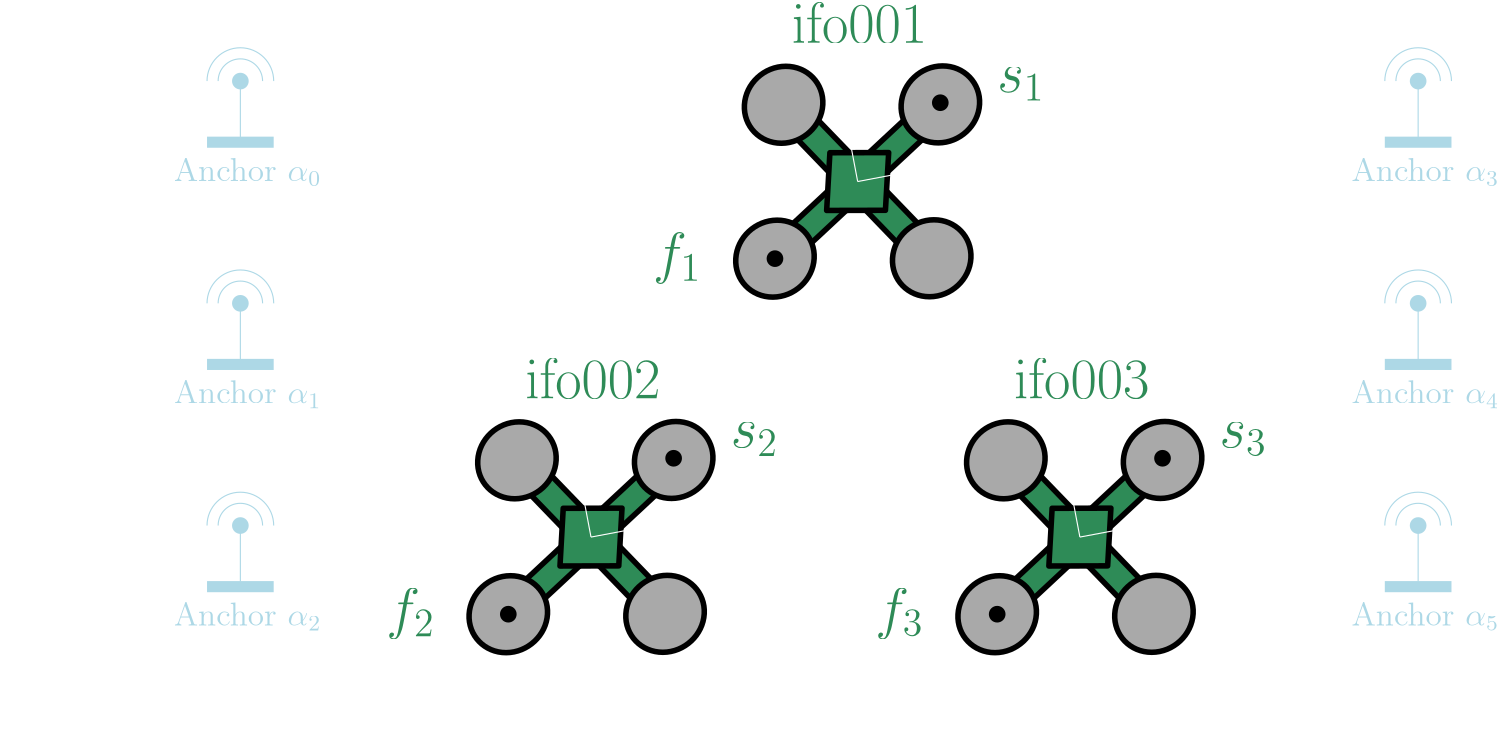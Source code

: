 <?xml version="1.0"?>
<!DOCTYPE ipe SYSTEM "ipe.dtd">
<ipe version="70218" creator="Ipe 7.2.24">
<info created="D:20210103225204" modified="D:20241107211038"/>
<preamble>\usepackage{amssymb}</preamble>
<ipestyle name="basic">
<symbol name="arrow/arc(spx)">
<path stroke="sym-stroke" fill="sym-stroke" pen="sym-pen">
0 0 m
-1 0.333 l
-1 -0.333 l
h
</path>
</symbol>
<symbol name="arrow/farc(spx)">
<path stroke="sym-stroke" fill="white" pen="sym-pen">
0 0 m
-1 0.333 l
-1 -0.333 l
h
</path>
</symbol>
<symbol name="arrow/ptarc(spx)">
<path stroke="sym-stroke" fill="sym-stroke" pen="sym-pen">
0 0 m
-1 0.333 l
-0.8 0 l
-1 -0.333 l
h
</path>
</symbol>
<symbol name="arrow/fptarc(spx)">
<path stroke="sym-stroke" fill="white" pen="sym-pen">
0 0 m
-1 0.333 l
-0.8 0 l
-1 -0.333 l
h
</path>
</symbol>
<symbol name="mark/circle(sx)" transformations="translations">
<path fill="sym-stroke">
0.6 0 0 0.6 0 0 e
0.4 0 0 0.4 0 0 e
</path>
</symbol>
<symbol name="mark/disk(sx)" transformations="translations">
<path fill="sym-stroke">
0.6 0 0 0.6 0 0 e
</path>
</symbol>
<symbol name="mark/fdisk(sfx)" transformations="translations">
<group>
<path fill="sym-fill">
0.5 0 0 0.5 0 0 e
</path>
<path fill="sym-stroke" fillrule="eofill">
0.6 0 0 0.6 0 0 e
0.4 0 0 0.4 0 0 e
</path>
</group>
</symbol>
<symbol name="mark/box(sx)" transformations="translations">
<path fill="sym-stroke" fillrule="eofill">
-0.6 -0.6 m
0.6 -0.6 l
0.6 0.6 l
-0.6 0.6 l
h
-0.4 -0.4 m
0.4 -0.4 l
0.4 0.4 l
-0.4 0.4 l
h
</path>
</symbol>
<symbol name="mark/square(sx)" transformations="translations">
<path fill="sym-stroke">
-0.6 -0.6 m
0.6 -0.6 l
0.6 0.6 l
-0.6 0.6 l
h
</path>
</symbol>
<symbol name="mark/fsquare(sfx)" transformations="translations">
<group>
<path fill="sym-fill">
-0.5 -0.5 m
0.5 -0.5 l
0.5 0.5 l
-0.5 0.5 l
h
</path>
<path fill="sym-stroke" fillrule="eofill">
-0.6 -0.6 m
0.6 -0.6 l
0.6 0.6 l
-0.6 0.6 l
h
-0.4 -0.4 m
0.4 -0.4 l
0.4 0.4 l
-0.4 0.4 l
h
</path>
</group>
</symbol>
<symbol name="mark/cross(sx)" transformations="translations">
<group>
<path fill="sym-stroke">
-0.43 -0.57 m
0.57 0.43 l
0.43 0.57 l
-0.57 -0.43 l
h
</path>
<path fill="sym-stroke">
-0.43 0.57 m
0.57 -0.43 l
0.43 -0.57 l
-0.57 0.43 l
h
</path>
</group>
</symbol>
<symbol name="arrow/fnormal(spx)">
<path stroke="sym-stroke" fill="white" pen="sym-pen">
0 0 m
-1 0.333 l
-1 -0.333 l
h
</path>
</symbol>
<symbol name="arrow/pointed(spx)">
<path stroke="sym-stroke" fill="sym-stroke" pen="sym-pen">
0 0 m
-1 0.333 l
-0.8 0 l
-1 -0.333 l
h
</path>
</symbol>
<symbol name="arrow/fpointed(spx)">
<path stroke="sym-stroke" fill="white" pen="sym-pen">
0 0 m
-1 0.333 l
-0.8 0 l
-1 -0.333 l
h
</path>
</symbol>
<symbol name="arrow/linear(spx)">
<path stroke="sym-stroke" pen="sym-pen">
-1 0.333 m
0 0 l
-1 -0.333 l
</path>
</symbol>
<symbol name="arrow/fdouble(spx)">
<path stroke="sym-stroke" fill="white" pen="sym-pen">
0 0 m
-1 0.333 l
-1 -0.333 l
h
-1 0 m
-2 0.333 l
-2 -0.333 l
h
</path>
</symbol>
<symbol name="arrow/double(spx)">
<path stroke="sym-stroke" fill="sym-stroke" pen="sym-pen">
0 0 m
-1 0.333 l
-1 -0.333 l
h
-1 0 m
-2 0.333 l
-2 -0.333 l
h
</path>
</symbol>
<anglesize name="22.5 deg" value="22.5"/>
<anglesize name="30 deg" value="30"/>
<anglesize name="45 deg" value="45"/>
<anglesize name="60 deg" value="60"/>
<anglesize name="90 deg" value="90"/>
<arrowsize name="large" value="10"/>
<arrowsize name="small" value="5"/>
<arrowsize name="tiny" value="3"/>
<color name="blue" value="0 0 1"/>
<color name="brown" value="0.647 0.165 0.165"/>
<color name="darkblue" value="0 0 0.545"/>
<color name="darkcyan" value="0 0.545 0.545"/>
<color name="darkgray" value="0.663"/>
<color name="darkgreen" value="0 0.392 0"/>
<color name="darkmagenta" value="0.545 0 0.545"/>
<color name="darkorange" value="1 0.549 0"/>
<color name="darkred" value="0.545 0 0"/>
<color name="gold" value="1 0.843 0"/>
<color name="gray" value="0.745"/>
<color name="green" value="0 1 0"/>
<color name="lightblue" value="0.678 0.847 0.902"/>
<color name="lightcyan" value="0.878 1 1"/>
<color name="lightgray" value="0.827"/>
<color name="lightgreen" value="0.565 0.933 0.565"/>
<color name="lightyellow" value="1 1 0.878"/>
<color name="navy" value="0 0 0.502"/>
<color name="orange" value="1 0.647 0"/>
<color name="pink" value="1 0.753 0.796"/>
<color name="purple" value="0.627 0.125 0.941"/>
<color name="red" value="1 0 0"/>
<color name="seagreen" value="0.18 0.545 0.341"/>
<color name="turquoise" value="0.251 0.878 0.816"/>
<color name="violet" value="0.933 0.51 0.933"/>
<color name="yellow" value="1 1 0"/>
<dashstyle name="dash dot dotted" value="[4 2 1 2 1 2] 0"/>
<dashstyle name="dash dotted" value="[4 2 1 2] 0"/>
<dashstyle name="dashed" value="[4] 0"/>
<dashstyle name="dotted" value="[1 3] 0"/>
<gridsize name="10 pts (~3.5 mm)" value="10"/>
<gridsize name="14 pts (~5 mm)" value="14"/>
<gridsize name="16 pts (~6 mm)" value="16"/>
<gridsize name="20 pts (~7 mm)" value="20"/>
<gridsize name="28 pts (~10 mm)" value="28"/>
<gridsize name="32 pts (~12 mm)" value="32"/>
<gridsize name="4 pts" value="4"/>
<gridsize name="56 pts (~20 mm)" value="56"/>
<gridsize name="8 pts (~3 mm)" value="8"/>
<opacity name="10%" value="0.1"/>
<opacity name="30%" value="0.3"/>
<opacity name="50%" value="0.5"/>
<opacity name="75%" value="0.75"/>
<pen name="fat" value="1.2"/>
<pen name="heavier" value="0.8"/>
<pen name="ultrafat" value="2"/>
<symbolsize name="large" value="5"/>
<symbolsize name="small" value="2"/>
<symbolsize name="tiny" value="1.1"/>
<textsize name="Huge" value="\Huge"/>
<textsize name="LARGE" value="\LARGE"/>
<textsize name="Large" value="\Large"/>
<textsize name="footnote" value="\footnotesize"/>
<textsize name="huge" value="\huge"/>
<textsize name="large" value="\large"/>
<textsize name="small" value="\small"/>
<textsize name="tiny" value="\tiny"/>
<textstyle name="center" begin="\begin{center}" end="\end{center}"/>
<textstyle name="item" begin="\begin{itemize}\item{}" end="\end{itemize}"/>
<textstyle name="itemize" begin="\begin{itemize}" end="\end{itemize}"/>
<tiling name="falling" angle="-60" step="4" width="1"/>
<tiling name="rising" angle="30" step="4" width="1"/>
</ipestyle>
<page>
<layer name="alpha"/>
<view layers="alpha" active="alpha"/>
<text layer="alpha" matrix="1 0 0 1 214.526 161.844" transformations="translations" pos="112 608" stroke="seagreen" type="label" width="48.761" height="14.349" depth="0" valign="baseline" size="huge">ifo001</text>
<path matrix="-0.440864 -0.00105219 -0.0243096 -0.432755 491.977 983.264" stroke="black" fill="seagreen" pen="ultrafat">
280 600 m
216 664 l
232 680 l
296 616 l
h
</path>
<path matrix="-0.440864 -0.00105219 -0.0243096 -0.432755 491.977 983.264" stroke="black" fill="seagreen" pen="ultrafat">
296 600 m
280 616 l
344 680 l
360 664 l
h
</path>
<path matrix="-0.440864 -0.00105219 -0.0243096 -0.432755 491.977 983.264" stroke="black" fill="seagreen" pen="ultrafat">
280 600 m
296 616 l
360 552 l
344 536 l
h
</path>
<path matrix="-0.440864 -0.00105219 -0.0243096 -0.432755 491.977 983.264" stroke="black" fill="seagreen" pen="ultrafat">
232 536 m
216 552 l
280 616 l
296 600 l
h
</path>
<path matrix="-0.440864 -0.00105219 -0.0243096 -0.432755 491.977 983.264" stroke="black" fill="seagreen" pen="ultrafat">
264 584 m
264 632 l
312 632 l
312 584 l
h
</path>
<path matrix="-0.440864 -0.00105219 -0.0243096 -0.432755 491.977 983.264" stroke="black" fill="darkgray" pen="ultrafat">
32 0 0 32 224 672 e
</path>
<path matrix="-0.440864 -0.00105219 -0.0243096 -0.432755 491.977 983.264" stroke="black" fill="darkgray" pen="ultrafat">
32 0 0 32 352 672 e
</path>
<path matrix="-0.440864 -0.00105219 -0.0243096 -0.432755 491.977 983.264" stroke="black" fill="darkgray" pen="ultrafat">
32 0 0 32 352 544 e
</path>
<path matrix="-0.440864 -0.00105219 -0.0243096 -0.432755 491.977 983.264" stroke="black" fill="darkgray" pen="ultrafat">
32 0 0 32 224 544 e
</path>
<use matrix="0.728077 0.685495 -0.685495 0.728077 466.403 10.5489" name="mark/disk(sx)" pos="360.927 596.253" size="large" stroke="black"/>
<text matrix="0.728077 0.685495 -0.685495 0.728077 648.441 70.4967" transformations="translations" pos="152 704" stroke="seagreen" type="label" width="17.494" height="14.347" depth="4.02" valign="baseline" size="huge" style="math">f_1</text>
<use matrix="0.728077 0.685495 -0.685495 0.728077 525.921 66.6832" name="mark/disk(sx)" pos="360.927 596.253" size="large" stroke="black"/>
<text matrix="0.728077 0.685495 -0.685495 0.728077 772.441 135.396" transformations="translations" pos="152 704" stroke="seagreen" type="label" width="17.052" height="8.896" depth="3.1" valign="baseline" size="huge" style="math">s_1</text>
<path matrix="1 0 0 1 -84 -8" stroke="white" arrow="normal/normal">
128 544 m
128 576 l
</path>
<path matrix="1 0 0 1 -84 -8" stroke="white" arrow="normal/normal">
128 544 m
160 544 l
</path>
<text matrix="1 0 0 1 -57.589 -2.21" transformations="translations" pos="128 524" stroke="white" type="label" width="13.589" height="8.173" depth="1.79" valign="baseline" size="large" style="math">\mathcal{F}_a</text>
<path matrix="0.9826 0.185736 -0.185736 0.9826 325.496 161.538" stroke="white" arrow="normal/normal">
128 544 m
128 576 l
</path>
<path matrix="0.9826 0.185736 -0.185736 0.9826 325.496 161.538" stroke="white" arrow="normal/normal">
128 544 m
160 544 l
</path>
<text matrix="0.9826 0.185736 -0.185736 0.9826 350.372 172.132" transformations="translations" pos="128 524" stroke="white" type="label" width="13.325" height="8.173" depth="1.79" valign="baseline" size="large" style="math">\mathcal{F}_1</text>
<path matrix="1 0 0 1 -84 -8" stroke="white" arrow="normal/normal">
128 544 m
128 576 l
</path>
<path matrix="1 0 0 1 -84 -8" stroke="white" arrow="normal/normal">
128 544 m
160 544 l
</path>
<text matrix="1 0 0 1 -57.589 -2.21" transformations="translations" pos="128 524" stroke="white" type="label" width="13.589" height="8.173" depth="1.79" valign="baseline" size="large" style="math">\mathcal{F}_a</text>
<path matrix="0.75 0 0 0.5 68 368" fill="lightblue">
64 736 m
64 728 l
96 728 l
96 736 l
h
</path>
<path matrix="1 0 0 0.625 48 276" stroke="lightblue">
80 736 m
80 768 l
80 768 l
80 736 l
h
</path>
<use matrix="0.728077 0.685495 -0.685495 0.728077 273.946 74.4667" name="mark/disk(sx)" pos="360.927 596.253" size="large" stroke="lightblue"/>
<path matrix="1 0 0 1 48 -12" stroke="lightblue">
72 768 m
8 0 0 -8 80 768 88 768 a
</path>
<path matrix="1 0 0 1 48 -12" stroke="lightblue">
68 768 m
12 0 0 -12 80 768 92 768 a
</path>
<text matrix="1 0 0 1 40 0" transformations="translations" pos="64 720" stroke="lightblue" type="label" width="53.145" height="8.305" depth="1.79" valign="baseline" size="large">Anchor $\alpha_0$</text>
<path matrix="0.75 0 0 0.5 68 288" fill="lightblue">
64 736 m
64 728 l
96 728 l
96 736 l
h
</path>
<path matrix="1 0 0 0.625 48 196" stroke="lightblue">
80 736 m
80 768 l
80 768 l
80 736 l
h
</path>
<use matrix="0.728077 0.685495 -0.685495 0.728077 273.946 -5.5333" name="mark/disk(sx)" pos="360.927 596.253" size="large" stroke="lightblue"/>
<path matrix="1 0 0 1 48 -92" stroke="lightblue">
72 768 m
8 0 0 -8 80 768 88 768 a
</path>
<path matrix="1 0 0 1 48 -92" stroke="lightblue">
68 768 m
12 0 0 -12 80 768 92 768 a
</path>
<text matrix="1 0 0 1 40 -80" transformations="translations" pos="64 720" stroke="lightblue" type="label" width="53.145" height="8.305" depth="1.79" valign="baseline" size="large">Anchor $\alpha_1$</text>
<path matrix="0.75 0 0 0.5 68 208" fill="lightblue">
64 736 m
64 728 l
96 728 l
96 736 l
h
</path>
<path matrix="1 0 0 0.625 48 116" stroke="lightblue">
80 736 m
80 768 l
80 768 l
80 736 l
h
</path>
<use matrix="0.728077 0.685495 -0.685495 0.728077 273.946 -85.5333" name="mark/disk(sx)" pos="360.927 596.253" size="large" stroke="lightblue"/>
<path matrix="1 0 0 1 48 -172" stroke="lightblue">
72 768 m
8 0 0 -8 80 768 88 768 a
</path>
<path matrix="1 0 0 1 48 -172" stroke="lightblue">
68 768 m
12 0 0 -12 80 768 92 768 a
</path>
<text matrix="1 0 0 1 40 -160" transformations="translations" pos="64 720" stroke="lightblue" type="label" width="53.145" height="8.305" depth="1.79" valign="baseline" size="large">Anchor $\alpha_2$</text>
<path matrix="0.75 0 0 0.5 492 368" fill="lightblue">
64 736 m
64 728 l
96 728 l
96 736 l
h
</path>
<path matrix="1 0 0 0.625 472 276" stroke="lightblue">
80 736 m
80 768 l
80 768 l
80 736 l
h
</path>
<use matrix="0.728077 0.685495 -0.685495 0.728077 697.946 74.4667" name="mark/disk(sx)" pos="360.927 596.253" size="large" stroke="lightblue"/>
<path matrix="1 0 0 1 472 -12" stroke="lightblue">
72 768 m
8 0 0 -8 80 768 88 768 a
</path>
<path matrix="1 0 0 1 472 -12" stroke="lightblue">
68 768 m
12 0 0 -12 80 768 92 768 a
</path>
<text matrix="1 0 0 1 464 0" transformations="translations" pos="64 720" stroke="lightblue" type="label" width="53.145" height="8.305" depth="1.79" valign="baseline" size="large">Anchor $\alpha_3$</text>
<path matrix="0.75 0 0 0.5 492 288" fill="lightblue">
64 736 m
64 728 l
96 728 l
96 736 l
h
</path>
<path matrix="1 0 0 0.625 472 196" stroke="lightblue">
80 736 m
80 768 l
80 768 l
80 736 l
h
</path>
<use matrix="0.728077 0.685495 -0.685495 0.728077 697.946 -5.5333" name="mark/disk(sx)" pos="360.927 596.253" size="large" stroke="lightblue"/>
<path matrix="1 0 0 1 472 -92" stroke="lightblue">
72 768 m
8 0 0 -8 80 768 88 768 a
</path>
<path matrix="1 0 0 1 472 -92" stroke="lightblue">
68 768 m
12 0 0 -12 80 768 92 768 a
</path>
<text matrix="1 0 0 1 464 -80" transformations="translations" pos="64 720" stroke="lightblue" type="label" width="53.145" height="8.305" depth="1.79" valign="baseline" size="large">Anchor $\alpha_4$</text>
<path matrix="0.75 0 0 0.5 492 208" fill="lightblue">
64 736 m
64 728 l
96 728 l
96 736 l
h
</path>
<path matrix="1 0 0 0.625 472 116" stroke="lightblue">
80 736 m
80 768 l
80 768 l
80 736 l
h
</path>
<use matrix="0.728077 0.685495 -0.685495 0.728077 697.946 -85.5333" name="mark/disk(sx)" pos="360.927 596.253" size="large" stroke="lightblue"/>
<path matrix="1 0 0 1 472 -172" stroke="lightblue">
72 768 m
8 0 0 -8 80 768 88 768 a
</path>
<path matrix="1 0 0 1 472 -172" stroke="lightblue">
68 768 m
12 0 0 -12 80 768 92 768 a
</path>
<text matrix="1 0 0 1 464 -160" transformations="translations" pos="64 720" stroke="lightblue" type="label" width="53.145" height="8.305" depth="1.79" valign="baseline" size="large">Anchor $\alpha_5$</text>
<text matrix="1 0 0 1 118.526 33.8442" transformations="translations" pos="112 608" stroke="seagreen" type="label" width="48.761" height="14.349" depth="0" valign="baseline" size="huge">ifo002</text>
<path matrix="-0.440864 -0.00105219 -0.0243096 -0.432755 395.977 855.264" stroke="black" fill="seagreen" pen="ultrafat">
280 600 m
216 664 l
232 680 l
296 616 l
h
</path>
<path matrix="-0.440864 -0.00105219 -0.0243096 -0.432755 395.977 855.264" stroke="black" fill="seagreen" pen="ultrafat">
296 600 m
280 616 l
344 680 l
360 664 l
h
</path>
<path matrix="-0.440864 -0.00105219 -0.0243096 -0.432755 395.977 855.264" stroke="black" fill="seagreen" pen="ultrafat">
280 600 m
296 616 l
360 552 l
344 536 l
h
</path>
<path matrix="-0.440864 -0.00105219 -0.0243096 -0.432755 395.977 855.264" stroke="black" fill="seagreen" pen="ultrafat">
232 536 m
216 552 l
280 616 l
296 600 l
h
</path>
<path matrix="-0.440864 -0.00105219 -0.0243096 -0.432755 395.977 855.264" stroke="black" fill="seagreen" pen="ultrafat">
264 584 m
264 632 l
312 632 l
312 584 l
h
</path>
<path matrix="-0.440864 -0.00105219 -0.0243096 -0.432755 395.977 855.264" stroke="black" fill="darkgray" pen="ultrafat">
32 0 0 32 224 672 e
</path>
<path matrix="-0.440864 -0.00105219 -0.0243096 -0.432755 395.977 855.264" stroke="black" fill="darkgray" pen="ultrafat">
32 0 0 32 352 672 e
</path>
<path matrix="-0.440864 -0.00105219 -0.0243096 -0.432755 395.977 855.264" stroke="black" fill="darkgray" pen="ultrafat">
32 0 0 32 352 544 e
</path>
<path matrix="-0.440864 -0.00105219 -0.0243096 -0.432755 395.977 855.264" stroke="black" fill="darkgray" pen="ultrafat">
32 0 0 32 224 544 e
</path>
<use matrix="0.728077 0.685495 -0.685495 0.728077 370.403 -117.451" name="mark/disk(sx)" pos="360.927 596.253" size="large" stroke="black"/>
<text matrix="0.728077 0.685495 -0.685495 0.728077 552.441 -57.5033" transformations="translations" pos="152 704" stroke="seagreen" type="label" width="17.494" height="14.347" depth="4.02" valign="baseline" size="huge" style="math">f_2</text>
<use matrix="0.728077 0.685495 -0.685495 0.728077 429.921 -61.3168" name="mark/disk(sx)" pos="360.927 596.253" size="large" stroke="black"/>
<text matrix="0.728077 0.685495 -0.685495 0.728077 676.441 7.39621" transformations="translations" pos="152 704" stroke="seagreen" type="label" width="17.052" height="8.896" depth="3.1" valign="baseline" size="huge" style="math">s_2</text>
<path matrix="0.9826 0.185736 -0.185736 0.9826 229.496 33.5377" stroke="white" arrow="normal/normal">
128 544 m
128 576 l
</path>
<path matrix="0.9826 0.185736 -0.185736 0.9826 229.496 33.5377" stroke="white" arrow="normal/normal">
128 544 m
160 544 l
</path>
<text matrix="0.9826 0.185736 -0.185736 0.9826 254.372 44.1322" transformations="translations" pos="128 524" stroke="white" type="label" width="13.325" height="8.173" depth="1.79" valign="baseline" size="large" style="math">\mathcal{F}_2</text>
<text matrix="1 0 0 1 294.526 33.8442" transformations="translations" pos="112 608" stroke="seagreen" type="label" width="48.761" height="14.349" depth="0" valign="baseline" size="huge">ifo003</text>
<path matrix="-0.440864 -0.00105219 -0.0243096 -0.432755 571.977 855.264" stroke="black" fill="seagreen" pen="ultrafat">
280 600 m
216 664 l
232 680 l
296 616 l
h
</path>
<path matrix="-0.440864 -0.00105219 -0.0243096 -0.432755 571.977 855.264" stroke="black" fill="seagreen" pen="ultrafat">
296 600 m
280 616 l
344 680 l
360 664 l
h
</path>
<path matrix="-0.440864 -0.00105219 -0.0243096 -0.432755 571.977 855.264" stroke="black" fill="seagreen" pen="ultrafat">
280 600 m
296 616 l
360 552 l
344 536 l
h
</path>
<path matrix="-0.440864 -0.00105219 -0.0243096 -0.432755 571.977 855.264" stroke="black" fill="seagreen" pen="ultrafat">
232 536 m
216 552 l
280 616 l
296 600 l
h
</path>
<path matrix="-0.440864 -0.00105219 -0.0243096 -0.432755 571.977 855.264" stroke="black" fill="seagreen" pen="ultrafat">
264 584 m
264 632 l
312 632 l
312 584 l
h
</path>
<path matrix="-0.440864 -0.00105219 -0.0243096 -0.432755 571.977 855.264" stroke="black" fill="darkgray" pen="ultrafat">
32 0 0 32 224 672 e
</path>
<path matrix="-0.440864 -0.00105219 -0.0243096 -0.432755 571.977 855.264" stroke="black" fill="darkgray" pen="ultrafat">
32 0 0 32 352 672 e
</path>
<path matrix="-0.440864 -0.00105219 -0.0243096 -0.432755 571.977 855.264" stroke="black" fill="darkgray" pen="ultrafat">
32 0 0 32 352 544 e
</path>
<path matrix="-0.440864 -0.00105219 -0.0243096 -0.432755 571.977 855.264" stroke="black" fill="darkgray" pen="ultrafat">
32 0 0 32 224 544 e
</path>
<use matrix="0.728077 0.685495 -0.685495 0.728077 546.403 -117.451" name="mark/disk(sx)" pos="360.927 596.253" size="large" stroke="black"/>
<text matrix="0.728077 0.685495 -0.685495 0.728077 728.441 -57.5033" transformations="translations" pos="152 704" stroke="seagreen" type="label" width="17.494" height="14.347" depth="4.02" valign="baseline" size="huge" style="math">f_3</text>
<use matrix="0.728077 0.685495 -0.685495 0.728077 605.921 -61.3168" name="mark/disk(sx)" pos="360.927 596.253" size="large" stroke="black"/>
<text matrix="0.728077 0.685495 -0.685495 0.728077 852.441 7.39621" transformations="translations" pos="152 704" stroke="seagreen" type="label" width="17.052" height="8.896" depth="3.1" valign="baseline" size="huge" style="math">s_3</text>
<path matrix="0.9826 0.185736 -0.185736 0.9826 405.496 33.5377" stroke="white" arrow="normal/normal">
128 544 m
128 576 l
</path>
<path matrix="0.9826 0.185736 -0.185736 0.9826 405.496 33.5377" stroke="white" arrow="normal/normal">
128 544 m
160 544 l
</path>
<text matrix="0.9826 0.185736 -0.185736 0.9826 430.372 44.1322" transformations="translations" pos="128 524" stroke="white" type="label" width="13.325" height="8.173" depth="1.79" valign="baseline" size="large" style="math">\mathcal{F}_3</text>
</page>
</ipe>
